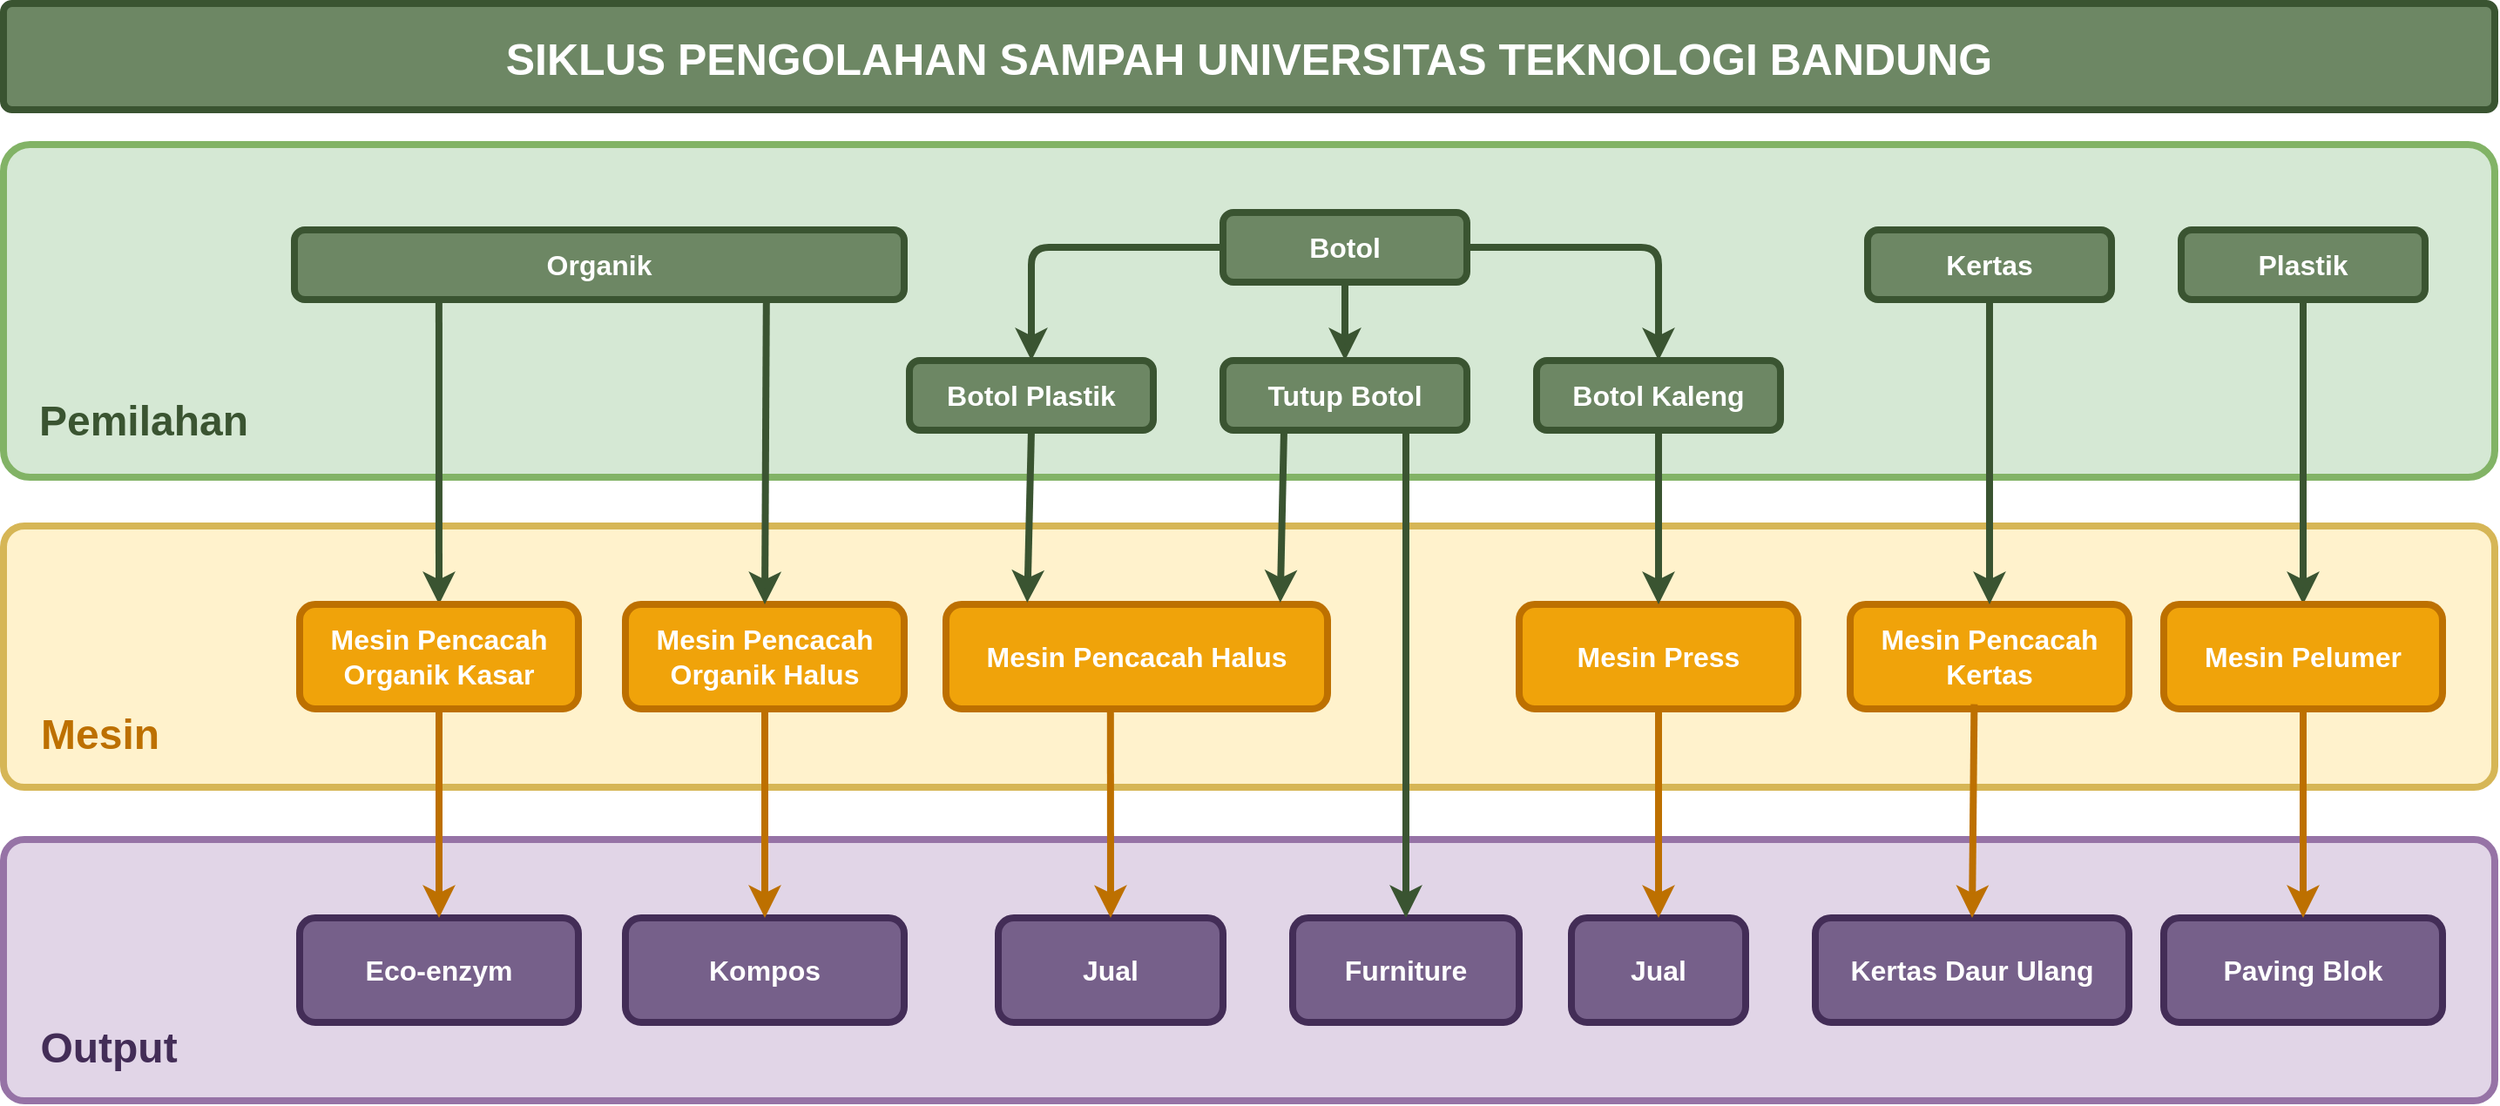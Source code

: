 <mxfile>
    <diagram id="J0Kw3ywMFj4X3cCYN1kJ" name="Kebutuhan Mesin">
        <mxGraphModel dx="771" dy="789" grid="1" gridSize="10" guides="1" tooltips="1" connect="1" arrows="1" fold="1" page="1" pageScale="1" pageWidth="827" pageHeight="1169" math="0" shadow="0">
            <root>
                <mxCell id="0"/>
                <mxCell id="1" parent="0"/>
                <mxCell id="11" value="" style="rounded=1;whiteSpace=wrap;html=1;strokeWidth=4;fontSize=16;fontStyle=1;arcSize=8;fillColor=#fff2cc;strokeColor=#d6b656;" parent="1" vertex="1">
                    <mxGeometry x="1150" y="440" width="1430" height="150" as="geometry"/>
                </mxCell>
                <mxCell id="2" value="" style="rounded=1;whiteSpace=wrap;html=1;strokeWidth=4;fontSize=16;fontStyle=1;arcSize=8;fillColor=#d5e8d4;strokeColor=#82b366;" parent="1" vertex="1">
                    <mxGeometry x="1150" y="221" width="1430" height="191" as="geometry"/>
                </mxCell>
                <mxCell id="388vwY8Y4XDALHpI7bIc-41" value="Kertas" style="rounded=1;whiteSpace=wrap;html=1;strokeWidth=4;fontSize=16;fontStyle=1;fillColor=#6d8764;strokeColor=#3A5431;fontColor=#ffffff;" parent="1" vertex="1">
                    <mxGeometry x="2220" y="270" width="140" height="40" as="geometry"/>
                </mxCell>
                <mxCell id="388vwY8Y4XDALHpI7bIc-54" style="edgeStyle=none;html=1;entryX=0.5;entryY=0;entryDx=0;entryDy=0;strokeWidth=4;strokeColor=light-dark(#3a5431, #ededed);exitX=0.237;exitY=0.979;exitDx=0;exitDy=0;exitPerimeter=0;" parent="1" source="388vwY8Y4XDALHpI7bIc-42" target="388vwY8Y4XDALHpI7bIc-52" edge="1">
                    <mxGeometry relative="1" as="geometry"/>
                </mxCell>
                <mxCell id="388vwY8Y4XDALHpI7bIc-42" value="Organik" style="rounded=1;whiteSpace=wrap;html=1;strokeWidth=4;fontSize=16;fontStyle=1;fillColor=#6d8764;strokeColor=#3A5431;fontColor=#ffffff;" parent="1" vertex="1">
                    <mxGeometry x="1317" y="270" width="350" height="40" as="geometry"/>
                </mxCell>
                <mxCell id="388vwY8Y4XDALHpI7bIc-48" style="edgeStyle=none;html=1;entryX=0.5;entryY=0;entryDx=0;entryDy=0;strokeWidth=4;fillColor=#d5e8d4;strokeColor=light-dark(#3a5431, #ededed);" parent="1" source="388vwY8Y4XDALHpI7bIc-44" target="388vwY8Y4XDALHpI7bIc-46" edge="1">
                    <mxGeometry relative="1" as="geometry"/>
                </mxCell>
                <mxCell id="388vwY8Y4XDALHpI7bIc-49" style="edgeStyle=orthogonalEdgeStyle;html=1;entryX=0.5;entryY=0;entryDx=0;entryDy=0;strokeWidth=4;fillColor=#d5e8d4;strokeColor=light-dark(#3a5431, #ededed);" parent="1" source="388vwY8Y4XDALHpI7bIc-44" target="388vwY8Y4XDALHpI7bIc-45" edge="1">
                    <mxGeometry relative="1" as="geometry"/>
                </mxCell>
                <mxCell id="388vwY8Y4XDALHpI7bIc-50" style="edgeStyle=orthogonalEdgeStyle;html=1;entryX=0.5;entryY=0;entryDx=0;entryDy=0;strokeWidth=4;fillColor=#d5e8d4;strokeColor=light-dark(#3a5431, #ededed);" parent="1" source="388vwY8Y4XDALHpI7bIc-44" target="388vwY8Y4XDALHpI7bIc-47" edge="1">
                    <mxGeometry relative="1" as="geometry"/>
                </mxCell>
                <mxCell id="388vwY8Y4XDALHpI7bIc-44" value="Botol" style="rounded=1;whiteSpace=wrap;html=1;strokeWidth=4;fontSize=16;fontStyle=1;fillColor=#6d8764;strokeColor=#3A5431;fontColor=#ffffff;" parent="1" vertex="1">
                    <mxGeometry x="1850" y="260" width="140" height="40" as="geometry"/>
                </mxCell>
                <mxCell id="388vwY8Y4XDALHpI7bIc-45" value="Botol Plastik" style="rounded=1;whiteSpace=wrap;html=1;strokeWidth=4;fontSize=16;fontStyle=1;fillColor=#6d8764;strokeColor=#3A5431;fontColor=#ffffff;" parent="1" vertex="1">
                    <mxGeometry x="1670" y="345" width="140" height="40" as="geometry"/>
                </mxCell>
                <mxCell id="388vwY8Y4XDALHpI7bIc-46" value="Tutup Botol" style="rounded=1;whiteSpace=wrap;html=1;strokeWidth=4;fontSize=16;fontStyle=1;fillColor=#6d8764;strokeColor=#3A5431;fontColor=#ffffff;" parent="1" vertex="1">
                    <mxGeometry x="1850" y="345" width="140" height="40" as="geometry"/>
                </mxCell>
                <mxCell id="388vwY8Y4XDALHpI7bIc-47" value="Botol Kaleng" style="rounded=1;whiteSpace=wrap;html=1;strokeWidth=4;fontSize=16;fontStyle=1;fillColor=#6d8764;strokeColor=#3A5431;fontColor=#ffffff;" parent="1" vertex="1">
                    <mxGeometry x="2030" y="345" width="140" height="40" as="geometry"/>
                </mxCell>
                <mxCell id="388vwY8Y4XDALHpI7bIc-60" style="edgeStyle=none;html=1;entryX=0.5;entryY=0;entryDx=0;entryDy=0;strokeWidth=4;strokeColor=light-dark(#3a5431, #ededed);" parent="1" source="388vwY8Y4XDALHpI7bIc-51" target="388vwY8Y4XDALHpI7bIc-58" edge="1">
                    <mxGeometry relative="1" as="geometry"/>
                </mxCell>
                <mxCell id="388vwY8Y4XDALHpI7bIc-51" value="Plastik" style="rounded=1;whiteSpace=wrap;html=1;strokeWidth=4;fontSize=16;fontStyle=1;fillColor=#6d8764;strokeColor=#3A5431;fontColor=#ffffff;" parent="1" vertex="1">
                    <mxGeometry x="2400" y="270" width="140" height="40" as="geometry"/>
                </mxCell>
                <mxCell id="388vwY8Y4XDALHpI7bIc-52" value="Mesin Pencacah Organik Kasar" style="rounded=1;whiteSpace=wrap;html=1;strokeWidth=4;fontSize=16;fontStyle=1;fillColor=#f0a30a;fontColor=light-dark(#FFFFFF,#EDEDED);strokeColor=#BD7000;" parent="1" vertex="1">
                    <mxGeometry x="1320" y="485" width="160" height="60" as="geometry"/>
                </mxCell>
                <mxCell id="388vwY8Y4XDALHpI7bIc-53" value="Mesin Pencacah Halus" style="rounded=1;whiteSpace=wrap;html=1;strokeWidth=4;fontSize=16;fontStyle=1;fillColor=#f0a30a;fontColor=light-dark(#FFFFFF,#EDEDED);strokeColor=#BD7000;" parent="1" vertex="1">
                    <mxGeometry x="1691" y="485" width="219" height="60" as="geometry"/>
                </mxCell>
                <mxCell id="388vwY8Y4XDALHpI7bIc-58" value="Mesin Pelumer" style="rounded=1;whiteSpace=wrap;html=1;strokeWidth=4;fontSize=16;fontStyle=1;fillColor=#f0a30a;fontColor=light-dark(#FFFFFF,#EDEDED);strokeColor=#BD7000;" parent="1" vertex="1">
                    <mxGeometry x="2390" y="485" width="160" height="60" as="geometry"/>
                </mxCell>
                <mxCell id="x1IxJDcAxro6MHsoyiwN-1" value="Mesin Press" style="rounded=1;whiteSpace=wrap;html=1;strokeWidth=4;fontSize=16;fontStyle=1;fillColor=#f0a30a;fontColor=light-dark(#FFFFFF,#EDEDED);strokeColor=#BD7000;" parent="1" vertex="1">
                    <mxGeometry x="2020" y="485" width="160" height="60" as="geometry"/>
                </mxCell>
                <mxCell id="3" value="Mesin Pencacah Organik Halus" style="rounded=1;whiteSpace=wrap;html=1;strokeWidth=4;fontSize=16;fontStyle=1;fillColor=#f0a30a;fontColor=light-dark(#FFFFFF,#EDEDED);strokeColor=#BD7000;" parent="1" vertex="1">
                    <mxGeometry x="1507" y="485" width="160" height="60" as="geometry"/>
                </mxCell>
                <mxCell id="4" style="edgeStyle=none;html=1;entryX=0.5;entryY=0;entryDx=0;entryDy=0;strokeWidth=4;strokeColor=light-dark(#3a5431, #ededed);exitX=0.774;exitY=1.031;exitDx=0;exitDy=0;exitPerimeter=0;" parent="1" source="388vwY8Y4XDALHpI7bIc-42" target="3" edge="1">
                    <mxGeometry relative="1" as="geometry">
                        <mxPoint x="1590" y="291" as="sourcePoint"/>
                        <mxPoint x="1533" y="535" as="targetPoint"/>
                    </mxGeometry>
                </mxCell>
                <mxCell id="5" style="edgeStyle=none;html=1;entryX=0.213;entryY=-0.016;entryDx=0;entryDy=0;strokeWidth=4;strokeColor=light-dark(#3a5431, #ededed);exitX=0.5;exitY=1;exitDx=0;exitDy=0;entryPerimeter=0;" parent="1" source="388vwY8Y4XDALHpI7bIc-45" target="388vwY8Y4XDALHpI7bIc-53" edge="1">
                    <mxGeometry relative="1" as="geometry">
                        <mxPoint x="1595" y="300" as="sourcePoint"/>
                        <mxPoint x="1597" y="639" as="targetPoint"/>
                    </mxGeometry>
                </mxCell>
                <mxCell id="6" style="edgeStyle=none;html=1;entryX=0.876;entryY=-0.016;entryDx=0;entryDy=0;strokeWidth=4;strokeColor=light-dark(#3a5431, #ededed);exitX=0.25;exitY=1;exitDx=0;exitDy=0;entryPerimeter=0;" parent="1" source="388vwY8Y4XDALHpI7bIc-46" target="388vwY8Y4XDALHpI7bIc-53" edge="1">
                    <mxGeometry relative="1" as="geometry">
                        <mxPoint x="1750" y="395" as="sourcePoint"/>
                        <mxPoint x="1800" y="535" as="targetPoint"/>
                    </mxGeometry>
                </mxCell>
                <mxCell id="7" style="edgeStyle=none;html=1;entryX=0.5;entryY=0;entryDx=0;entryDy=0;strokeWidth=4;strokeColor=light-dark(#3a5431, #ededed);exitX=0.5;exitY=1;exitDx=0;exitDy=0;" parent="1" source="388vwY8Y4XDALHpI7bIc-47" target="x1IxJDcAxro6MHsoyiwN-1" edge="1">
                    <mxGeometry relative="1" as="geometry">
                        <mxPoint x="1930" y="395" as="sourcePoint"/>
                        <mxPoint x="1930" y="534" as="targetPoint"/>
                    </mxGeometry>
                </mxCell>
                <mxCell id="8" value="Mesin Pencacah Kertas" style="rounded=1;whiteSpace=wrap;html=1;strokeWidth=4;fontSize=16;fontStyle=1;fillColor=#f0a30a;fontColor=light-dark(#FFFFFF,#EDEDED);strokeColor=#BD7000;" parent="1" vertex="1">
                    <mxGeometry x="2210" y="485" width="160" height="60" as="geometry"/>
                </mxCell>
                <mxCell id="10" style="edgeStyle=none;html=1;entryX=0.5;entryY=0;entryDx=0;entryDy=0;strokeWidth=4;strokeColor=light-dark(#3a5431, #ededed);exitX=0.5;exitY=1;exitDx=0;exitDy=0;" parent="1" source="388vwY8Y4XDALHpI7bIc-41" target="8" edge="1">
                    <mxGeometry relative="1" as="geometry">
                        <mxPoint x="2110" y="395" as="sourcePoint"/>
                        <mxPoint x="2110" y="535" as="targetPoint"/>
                    </mxGeometry>
                </mxCell>
                <mxCell id="12" value="" style="rounded=1;whiteSpace=wrap;html=1;strokeWidth=4;fontSize=16;fontStyle=1;arcSize=8;fillColor=#e1d5e7;strokeColor=#9673a6;" parent="1" vertex="1">
                    <mxGeometry x="1150" y="620" width="1430" height="150" as="geometry"/>
                </mxCell>
                <mxCell id="13" value="Eco-enzym" style="rounded=1;whiteSpace=wrap;html=1;strokeWidth=4;fontSize=16;fontStyle=1;fillColor=#76608a;fontColor=#ffffff;strokeColor=#432D57;" parent="1" vertex="1">
                    <mxGeometry x="1320" y="665" width="160" height="60" as="geometry"/>
                </mxCell>
                <mxCell id="14" value="Kompos" style="rounded=1;whiteSpace=wrap;html=1;strokeWidth=4;fontSize=16;fontStyle=1;fillColor=#76608a;fontColor=#ffffff;strokeColor=#432D57;" parent="1" vertex="1">
                    <mxGeometry x="1507" y="665" width="160" height="60" as="geometry"/>
                </mxCell>
                <mxCell id="15" value="Kertas Daur Ulang" style="rounded=1;whiteSpace=wrap;html=1;strokeWidth=4;fontSize=16;fontStyle=1;fillColor=#76608a;fontColor=#ffffff;strokeColor=#432D57;" parent="1" vertex="1">
                    <mxGeometry x="2190" y="665" width="180" height="60" as="geometry"/>
                </mxCell>
                <mxCell id="16" style="edgeStyle=none;html=1;entryX=0.5;entryY=0;entryDx=0;entryDy=0;strokeWidth=4;strokeColor=light-dark(#bd7000, #ededed);exitX=0.5;exitY=1;exitDx=0;exitDy=0;" parent="1" source="388vwY8Y4XDALHpI7bIc-52" target="13" edge="1">
                    <mxGeometry relative="1" as="geometry">
                        <mxPoint x="1410" y="319" as="sourcePoint"/>
                        <mxPoint x="1410" y="495" as="targetPoint"/>
                    </mxGeometry>
                </mxCell>
                <mxCell id="17" style="edgeStyle=none;html=1;entryX=0.5;entryY=0;entryDx=0;entryDy=0;strokeWidth=4;strokeColor=light-dark(#bd7000, #ededed);exitX=0.5;exitY=1;exitDx=0;exitDy=0;" parent="1" source="3" target="14" edge="1">
                    <mxGeometry relative="1" as="geometry">
                        <mxPoint x="1410" y="555" as="sourcePoint"/>
                        <mxPoint x="1407" y="670" as="targetPoint"/>
                    </mxGeometry>
                </mxCell>
                <mxCell id="18" value="Pemilahan" style="text;html=1;align=center;verticalAlign=middle;resizable=0;points=[];autosize=1;strokeColor=none;fillColor=none;fontStyle=1;fontSize=24;fontColor=light-dark(#3a5431, #ededed);" parent="1" vertex="1">
                    <mxGeometry x="1160" y="360" width="140" height="40" as="geometry"/>
                </mxCell>
                <mxCell id="19" value="Mesin" style="text;html=1;align=center;verticalAlign=middle;resizable=0;points=[];autosize=1;strokeColor=none;fillColor=none;fontStyle=1;fontSize=24;fontColor=light-dark(#bd7000, #ededed);" parent="1" vertex="1">
                    <mxGeometry x="1160" y="540" width="90" height="40" as="geometry"/>
                </mxCell>
                <mxCell id="20" value="Paving Blok" style="rounded=1;whiteSpace=wrap;html=1;strokeWidth=4;fontSize=16;fontStyle=1;fillColor=#76608a;fontColor=#ffffff;strokeColor=#432D57;" parent="1" vertex="1">
                    <mxGeometry x="2390" y="665" width="160" height="60" as="geometry"/>
                </mxCell>
                <mxCell id="21" value="Jual" style="rounded=1;whiteSpace=wrap;html=1;strokeWidth=4;fontSize=16;fontStyle=1;fillColor=#76608a;fontColor=#ffffff;strokeColor=#432D57;" parent="1" vertex="1">
                    <mxGeometry x="2050" y="665" width="100" height="60" as="geometry"/>
                </mxCell>
                <mxCell id="22" value="Jual" style="rounded=1;whiteSpace=wrap;html=1;strokeWidth=4;fontSize=16;fontStyle=1;fillColor=#76608a;fontColor=#ffffff;strokeColor=#432D57;" parent="1" vertex="1">
                    <mxGeometry x="1721" y="665" width="129" height="60" as="geometry"/>
                </mxCell>
                <mxCell id="23" style="edgeStyle=none;html=1;entryX=0.5;entryY=0;entryDx=0;entryDy=0;strokeWidth=4;strokeColor=light-dark(#bd7000, #ededed);exitX=0.431;exitY=1.013;exitDx=0;exitDy=0;exitPerimeter=0;" parent="1" source="388vwY8Y4XDALHpI7bIc-53" target="22" edge="1">
                    <mxGeometry relative="1" as="geometry">
                        <mxPoint x="1597" y="555" as="sourcePoint"/>
                        <mxPoint x="1597" y="675" as="targetPoint"/>
                    </mxGeometry>
                </mxCell>
                <mxCell id="24" style="edgeStyle=none;html=1;entryX=0.5;entryY=0;entryDx=0;entryDy=0;strokeWidth=4;strokeColor=light-dark(#bd7000, #ededed);exitX=0.5;exitY=1;exitDx=0;exitDy=0;" parent="1" source="x1IxJDcAxro6MHsoyiwN-1" target="21" edge="1">
                    <mxGeometry relative="1" as="geometry">
                        <mxPoint x="1846" y="555" as="sourcePoint"/>
                        <mxPoint x="1846" y="675" as="targetPoint"/>
                    </mxGeometry>
                </mxCell>
                <mxCell id="25" style="edgeStyle=none;html=1;entryX=0.5;entryY=0;entryDx=0;entryDy=0;strokeWidth=4;strokeColor=light-dark(#bd7000, #ededed);exitX=0.445;exitY=0.955;exitDx=0;exitDy=0;exitPerimeter=0;" parent="1" source="8" target="15" edge="1">
                    <mxGeometry relative="1" as="geometry">
                        <mxPoint x="2110" y="555" as="sourcePoint"/>
                        <mxPoint x="2110" y="675" as="targetPoint"/>
                    </mxGeometry>
                </mxCell>
                <mxCell id="26" style="edgeStyle=none;html=1;entryX=0.5;entryY=0;entryDx=0;entryDy=0;strokeWidth=4;strokeColor=light-dark(#bd7000, #ededed);exitX=0.5;exitY=1;exitDx=0;exitDy=0;" parent="1" source="388vwY8Y4XDALHpI7bIc-58" target="20" edge="1">
                    <mxGeometry relative="1" as="geometry">
                        <mxPoint x="2300" y="555" as="sourcePoint"/>
                        <mxPoint x="2300" y="675" as="targetPoint"/>
                    </mxGeometry>
                </mxCell>
                <mxCell id="27" value="Output" style="text;html=1;align=center;verticalAlign=middle;resizable=0;points=[];autosize=1;strokeColor=none;fillColor=none;fontStyle=1;fontSize=24;fontColor=light-dark(#432d57, #ededed);" parent="1" vertex="1">
                    <mxGeometry x="1160" y="720" width="100" height="40" as="geometry"/>
                </mxCell>
                <mxCell id="28" value="SIKLUS PENGOLAHAN SAMPAH UNIVERSITAS TEKNOLOGI BANDUNG" style="rounded=1;whiteSpace=wrap;html=1;strokeWidth=4;fontSize=25;fontStyle=1;arcSize=8;fillColor=#6d8764;strokeColor=#3A5431;fontColor=#ffffff;" parent="1" vertex="1">
                    <mxGeometry x="1150" y="140" width="1430" height="61" as="geometry"/>
                </mxCell>
                <mxCell id="29" value="Furniture" style="rounded=1;whiteSpace=wrap;html=1;strokeWidth=4;fontSize=16;fontStyle=1;fillColor=#76608a;fontColor=#ffffff;strokeColor=#432D57;" vertex="1" parent="1">
                    <mxGeometry x="1890" y="665" width="130" height="60" as="geometry"/>
                </mxCell>
                <mxCell id="30" style="edgeStyle=none;html=1;entryX=0.5;entryY=0;entryDx=0;entryDy=0;strokeWidth=4;strokeColor=light-dark(#3a5431, #ededed);exitX=0.75;exitY=1;exitDx=0;exitDy=0;" edge="1" parent="1" source="388vwY8Y4XDALHpI7bIc-46" target="29">
                    <mxGeometry relative="1" as="geometry">
                        <mxPoint x="1895" y="395" as="sourcePoint"/>
                        <mxPoint x="1893" y="494" as="targetPoint"/>
                    </mxGeometry>
                </mxCell>
            </root>
        </mxGraphModel>
    </diagram>
</mxfile>